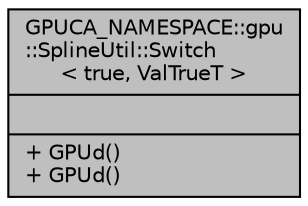 digraph "GPUCA_NAMESPACE::gpu::SplineUtil::Switch&lt; true, ValTrueT &gt;"
{
 // INTERACTIVE_SVG=YES
  bgcolor="transparent";
  edge [fontname="Helvetica",fontsize="10",labelfontname="Helvetica",labelfontsize="10"];
  node [fontname="Helvetica",fontsize="10",shape=record];
  Node1 [label="{GPUCA_NAMESPACE::gpu\l::SplineUtil::Switch\l\< true, ValTrueT \>\n||+ GPUd()\l+ GPUd()\l}",height=0.2,width=0.4,color="black", fillcolor="grey75", style="filled", fontcolor="black"];
}
